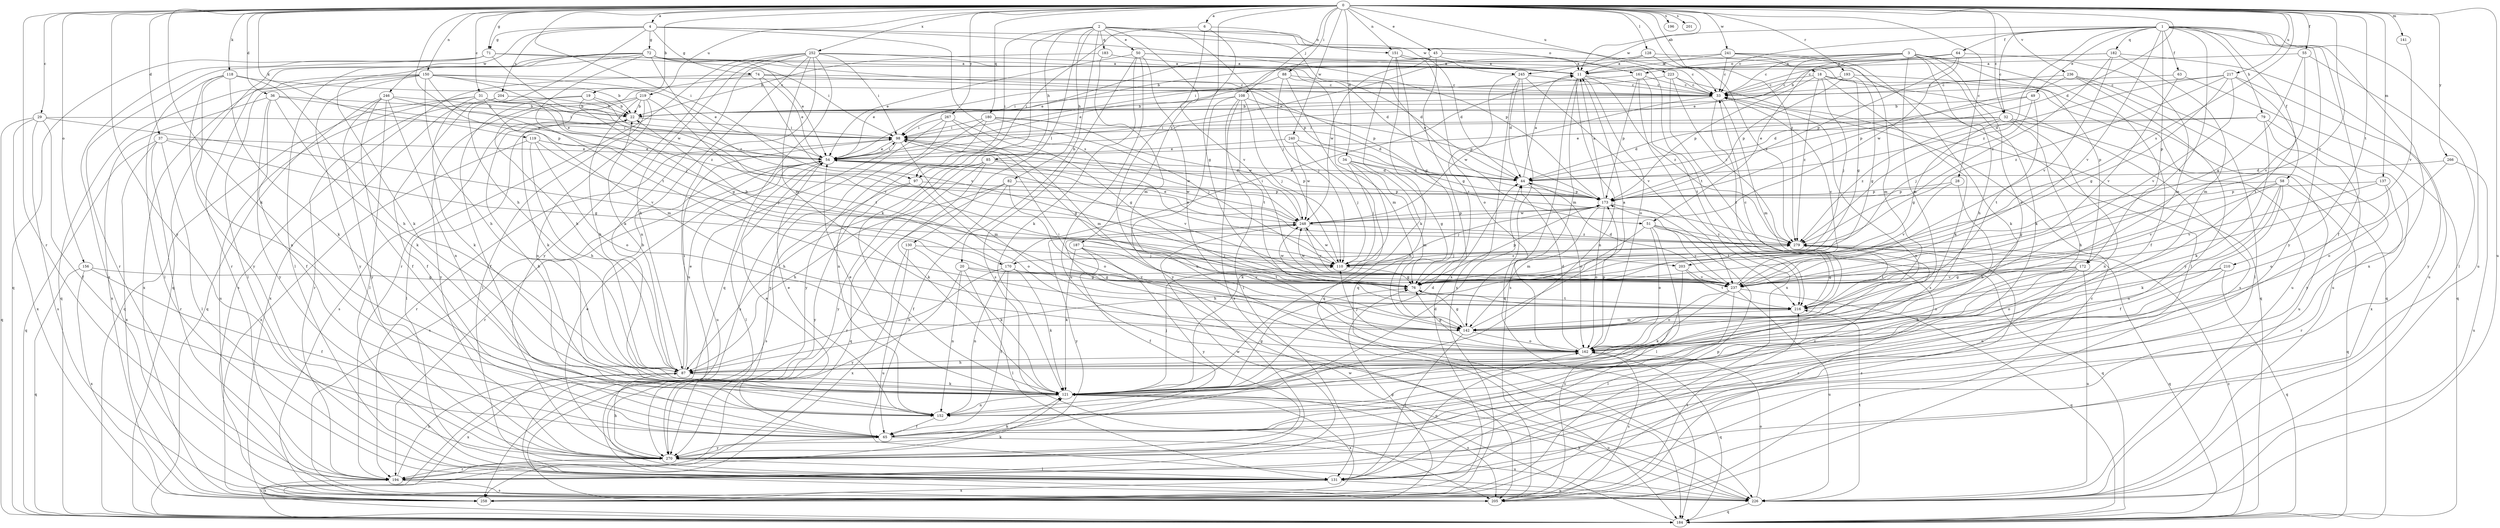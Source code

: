 strict digraph  {
0;
1;
2;
3;
4;
6;
11;
18;
19;
20;
22;
28;
29;
31;
32;
33;
34;
36;
37;
44;
45;
49;
50;
51;
54;
55;
58;
63;
64;
65;
71;
72;
74;
76;
79;
82;
85;
87;
88;
97;
98;
108;
110;
118;
119;
121;
128;
130;
131;
137;
141;
142;
150;
151;
152;
156;
161;
162;
170;
172;
173;
180;
182;
183;
184;
187;
193;
194;
196;
201;
203;
204;
205;
210;
216;
217;
219;
223;
226;
236;
237;
240;
241;
245;
246;
248;
252;
258;
266;
267;
270;
279;
0 -> 4  [label=a];
0 -> 6  [label=a];
0 -> 11  [label=a];
0 -> 18  [label=b];
0 -> 19  [label=b];
0 -> 28  [label=c];
0 -> 29  [label=c];
0 -> 31  [label=c];
0 -> 32  [label=c];
0 -> 34  [label=d];
0 -> 36  [label=d];
0 -> 37  [label=d];
0 -> 44  [label=d];
0 -> 45  [label=e];
0 -> 55  [label=f];
0 -> 71  [label=g];
0 -> 88  [label=i];
0 -> 97  [label=i];
0 -> 108  [label=j];
0 -> 118  [label=k];
0 -> 119  [label=k];
0 -> 121  [label=k];
0 -> 128  [label=l];
0 -> 137  [label=m];
0 -> 141  [label=m];
0 -> 150  [label=n];
0 -> 151  [label=n];
0 -> 156  [label=o];
0 -> 170  [label=p];
0 -> 180  [label=q];
0 -> 187  [label=r];
0 -> 193  [label=r];
0 -> 194  [label=r];
0 -> 196  [label=s];
0 -> 201  [label=s];
0 -> 203  [label=s];
0 -> 210  [label=t];
0 -> 217  [label=u];
0 -> 219  [label=u];
0 -> 223  [label=u];
0 -> 226  [label=u];
0 -> 236  [label=v];
0 -> 237  [label=v];
0 -> 240  [label=w];
0 -> 241  [label=w];
0 -> 252  [label=x];
0 -> 266  [label=y];
0 -> 267  [label=y];
0 -> 270  [label=y];
0 -> 279  [label=z];
1 -> 32  [label=c];
1 -> 33  [label=c];
1 -> 49  [label=e];
1 -> 58  [label=f];
1 -> 63  [label=f];
1 -> 64  [label=f];
1 -> 65  [label=f];
1 -> 79  [label=h];
1 -> 172  [label=p];
1 -> 182  [label=q];
1 -> 216  [label=t];
1 -> 226  [label=u];
1 -> 237  [label=v];
1 -> 245  [label=w];
1 -> 258  [label=x];
1 -> 270  [label=y];
1 -> 279  [label=z];
2 -> 20  [label=b];
2 -> 33  [label=c];
2 -> 50  [label=e];
2 -> 51  [label=e];
2 -> 82  [label=h];
2 -> 85  [label=h];
2 -> 97  [label=i];
2 -> 110  [label=j];
2 -> 121  [label=k];
2 -> 130  [label=l];
2 -> 161  [label=o];
2 -> 183  [label=q];
2 -> 237  [label=v];
3 -> 22  [label=b];
3 -> 33  [label=c];
3 -> 51  [label=e];
3 -> 54  [label=e];
3 -> 65  [label=f];
3 -> 87  [label=h];
3 -> 121  [label=k];
3 -> 142  [label=m];
3 -> 161  [label=o];
3 -> 162  [label=o];
3 -> 172  [label=p];
4 -> 71  [label=g];
4 -> 72  [label=g];
4 -> 74  [label=g];
4 -> 87  [label=h];
4 -> 173  [label=p];
4 -> 203  [label=s];
4 -> 204  [label=s];
4 -> 245  [label=w];
4 -> 246  [label=w];
6 -> 76  [label=g];
6 -> 97  [label=i];
6 -> 151  [label=n];
6 -> 226  [label=u];
11 -> 33  [label=c];
11 -> 142  [label=m];
11 -> 152  [label=n];
11 -> 162  [label=o];
11 -> 205  [label=s];
11 -> 279  [label=z];
18 -> 33  [label=c];
18 -> 110  [label=j];
18 -> 121  [label=k];
18 -> 173  [label=p];
18 -> 205  [label=s];
18 -> 226  [label=u];
18 -> 279  [label=z];
19 -> 22  [label=b];
19 -> 65  [label=f];
19 -> 76  [label=g];
19 -> 237  [label=v];
19 -> 258  [label=x];
20 -> 76  [label=g];
20 -> 131  [label=l];
20 -> 152  [label=n];
20 -> 237  [label=v];
20 -> 270  [label=y];
22 -> 98  [label=i];
22 -> 131  [label=l];
22 -> 205  [label=s];
28 -> 87  [label=h];
28 -> 173  [label=p];
28 -> 237  [label=v];
29 -> 65  [label=f];
29 -> 98  [label=i];
29 -> 184  [label=q];
29 -> 205  [label=s];
29 -> 237  [label=v];
29 -> 258  [label=x];
31 -> 22  [label=b];
31 -> 54  [label=e];
31 -> 98  [label=i];
31 -> 121  [label=k];
31 -> 142  [label=m];
31 -> 184  [label=q];
31 -> 226  [label=u];
32 -> 44  [label=d];
32 -> 76  [label=g];
32 -> 87  [label=h];
32 -> 98  [label=i];
32 -> 152  [label=n];
32 -> 226  [label=u];
32 -> 279  [label=z];
33 -> 22  [label=b];
33 -> 142  [label=m];
33 -> 152  [label=n];
33 -> 216  [label=t];
33 -> 248  [label=w];
34 -> 44  [label=d];
34 -> 76  [label=g];
34 -> 110  [label=j];
34 -> 121  [label=k];
34 -> 142  [label=m];
36 -> 22  [label=b];
36 -> 54  [label=e];
36 -> 65  [label=f];
36 -> 121  [label=k];
36 -> 258  [label=x];
36 -> 270  [label=y];
37 -> 54  [label=e];
37 -> 76  [label=g];
37 -> 131  [label=l];
37 -> 184  [label=q];
37 -> 194  [label=r];
37 -> 258  [label=x];
44 -> 11  [label=a];
44 -> 162  [label=o];
44 -> 173  [label=p];
45 -> 11  [label=a];
45 -> 54  [label=e];
45 -> 216  [label=t];
45 -> 248  [label=w];
45 -> 258  [label=x];
49 -> 22  [label=b];
49 -> 44  [label=d];
49 -> 110  [label=j];
49 -> 216  [label=t];
50 -> 11  [label=a];
50 -> 33  [label=c];
50 -> 54  [label=e];
50 -> 121  [label=k];
50 -> 162  [label=o];
50 -> 205  [label=s];
50 -> 226  [label=u];
51 -> 87  [label=h];
51 -> 131  [label=l];
51 -> 162  [label=o];
51 -> 184  [label=q];
51 -> 237  [label=v];
51 -> 279  [label=z];
54 -> 44  [label=d];
54 -> 98  [label=i];
54 -> 131  [label=l];
54 -> 173  [label=p];
54 -> 194  [label=r];
54 -> 205  [label=s];
54 -> 237  [label=v];
55 -> 11  [label=a];
55 -> 76  [label=g];
55 -> 131  [label=l];
55 -> 237  [label=v];
58 -> 65  [label=f];
58 -> 76  [label=g];
58 -> 121  [label=k];
58 -> 152  [label=n];
58 -> 173  [label=p];
58 -> 184  [label=q];
58 -> 237  [label=v];
63 -> 33  [label=c];
63 -> 184  [label=q];
63 -> 237  [label=v];
64 -> 11  [label=a];
64 -> 22  [label=b];
64 -> 142  [label=m];
64 -> 173  [label=p];
64 -> 248  [label=w];
65 -> 44  [label=d];
65 -> 54  [label=e];
65 -> 226  [label=u];
65 -> 270  [label=y];
65 -> 279  [label=z];
71 -> 11  [label=a];
71 -> 98  [label=i];
71 -> 184  [label=q];
71 -> 194  [label=r];
71 -> 205  [label=s];
71 -> 248  [label=w];
72 -> 11  [label=a];
72 -> 44  [label=d];
72 -> 54  [label=e];
72 -> 121  [label=k];
72 -> 131  [label=l];
72 -> 173  [label=p];
72 -> 184  [label=q];
72 -> 194  [label=r];
72 -> 216  [label=t];
72 -> 279  [label=z];
74 -> 33  [label=c];
74 -> 54  [label=e];
74 -> 87  [label=h];
74 -> 173  [label=p];
74 -> 205  [label=s];
74 -> 237  [label=v];
76 -> 173  [label=p];
76 -> 216  [label=t];
76 -> 248  [label=w];
79 -> 54  [label=e];
79 -> 98  [label=i];
79 -> 121  [label=k];
79 -> 258  [label=x];
79 -> 270  [label=y];
82 -> 65  [label=f];
82 -> 87  [label=h];
82 -> 162  [label=o];
82 -> 173  [label=p];
82 -> 194  [label=r];
85 -> 44  [label=d];
85 -> 87  [label=h];
85 -> 121  [label=k];
85 -> 184  [label=q];
85 -> 248  [label=w];
85 -> 270  [label=y];
87 -> 22  [label=b];
87 -> 54  [label=e];
87 -> 98  [label=i];
87 -> 121  [label=k];
87 -> 258  [label=x];
88 -> 33  [label=c];
88 -> 54  [label=e];
88 -> 110  [label=j];
88 -> 142  [label=m];
88 -> 184  [label=q];
97 -> 162  [label=o];
97 -> 173  [label=p];
97 -> 205  [label=s];
97 -> 270  [label=y];
98 -> 54  [label=e];
98 -> 76  [label=g];
98 -> 142  [label=m];
98 -> 194  [label=r];
98 -> 226  [label=u];
98 -> 248  [label=w];
108 -> 22  [label=b];
108 -> 110  [label=j];
108 -> 131  [label=l];
108 -> 173  [label=p];
108 -> 205  [label=s];
108 -> 216  [label=t];
108 -> 270  [label=y];
110 -> 76  [label=g];
110 -> 248  [label=w];
110 -> 279  [label=z];
118 -> 33  [label=c];
118 -> 87  [label=h];
118 -> 121  [label=k];
118 -> 131  [label=l];
118 -> 152  [label=n];
118 -> 270  [label=y];
119 -> 54  [label=e];
119 -> 87  [label=h];
119 -> 110  [label=j];
119 -> 162  [label=o];
119 -> 258  [label=x];
121 -> 44  [label=d];
121 -> 54  [label=e];
121 -> 76  [label=g];
121 -> 110  [label=j];
121 -> 152  [label=n];
121 -> 205  [label=s];
121 -> 226  [label=u];
121 -> 258  [label=x];
128 -> 11  [label=a];
128 -> 98  [label=i];
128 -> 131  [label=l];
128 -> 279  [label=z];
130 -> 110  [label=j];
130 -> 121  [label=k];
130 -> 226  [label=u];
130 -> 258  [label=x];
131 -> 162  [label=o];
131 -> 226  [label=u];
131 -> 258  [label=x];
137 -> 162  [label=o];
137 -> 173  [label=p];
137 -> 194  [label=r];
137 -> 237  [label=v];
141 -> 237  [label=v];
142 -> 11  [label=a];
142 -> 76  [label=g];
142 -> 98  [label=i];
142 -> 131  [label=l];
142 -> 162  [label=o];
150 -> 22  [label=b];
150 -> 33  [label=c];
150 -> 54  [label=e];
150 -> 87  [label=h];
150 -> 110  [label=j];
150 -> 131  [label=l];
150 -> 184  [label=q];
150 -> 258  [label=x];
150 -> 270  [label=y];
150 -> 279  [label=z];
151 -> 11  [label=a];
151 -> 44  [label=d];
151 -> 76  [label=g];
151 -> 121  [label=k];
151 -> 162  [label=o];
151 -> 184  [label=q];
152 -> 22  [label=b];
152 -> 54  [label=e];
152 -> 65  [label=f];
156 -> 65  [label=f];
156 -> 76  [label=g];
156 -> 184  [label=q];
156 -> 258  [label=x];
161 -> 33  [label=c];
161 -> 54  [label=e];
161 -> 173  [label=p];
161 -> 216  [label=t];
161 -> 258  [label=x];
162 -> 44  [label=d];
162 -> 76  [label=g];
162 -> 87  [label=h];
162 -> 110  [label=j];
162 -> 173  [label=p];
162 -> 184  [label=q];
162 -> 205  [label=s];
170 -> 11  [label=a];
170 -> 22  [label=b];
170 -> 65  [label=f];
170 -> 76  [label=g];
170 -> 87  [label=h];
170 -> 121  [label=k];
170 -> 152  [label=n];
170 -> 237  [label=v];
172 -> 76  [label=g];
172 -> 87  [label=h];
172 -> 162  [label=o];
172 -> 194  [label=r];
172 -> 226  [label=u];
172 -> 237  [label=v];
173 -> 11  [label=a];
173 -> 110  [label=j];
173 -> 142  [label=m];
173 -> 162  [label=o];
173 -> 216  [label=t];
173 -> 248  [label=w];
180 -> 44  [label=d];
180 -> 98  [label=i];
180 -> 110  [label=j];
180 -> 152  [label=n];
180 -> 248  [label=w];
180 -> 270  [label=y];
182 -> 11  [label=a];
182 -> 33  [label=c];
182 -> 142  [label=m];
182 -> 226  [label=u];
182 -> 237  [label=v];
182 -> 279  [label=z];
183 -> 11  [label=a];
183 -> 22  [label=b];
183 -> 142  [label=m];
184 -> 248  [label=w];
184 -> 279  [label=z];
187 -> 65  [label=f];
187 -> 110  [label=j];
187 -> 121  [label=k];
187 -> 216  [label=t];
187 -> 270  [label=y];
193 -> 33  [label=c];
193 -> 76  [label=g];
193 -> 173  [label=p];
193 -> 184  [label=q];
194 -> 87  [label=h];
194 -> 121  [label=k];
194 -> 205  [label=s];
194 -> 248  [label=w];
194 -> 258  [label=x];
203 -> 205  [label=s];
203 -> 216  [label=t];
203 -> 237  [label=v];
204 -> 22  [label=b];
204 -> 65  [label=f];
204 -> 194  [label=r];
205 -> 33  [label=c];
205 -> 216  [label=t];
210 -> 76  [label=g];
210 -> 152  [label=n];
210 -> 162  [label=o];
210 -> 184  [label=q];
216 -> 33  [label=c];
216 -> 142  [label=m];
217 -> 33  [label=c];
217 -> 44  [label=d];
217 -> 76  [label=g];
217 -> 216  [label=t];
217 -> 237  [label=v];
217 -> 270  [label=y];
217 -> 279  [label=z];
219 -> 22  [label=b];
219 -> 87  [label=h];
219 -> 121  [label=k];
219 -> 131  [label=l];
219 -> 152  [label=n];
219 -> 216  [label=t];
219 -> 270  [label=y];
223 -> 33  [label=c];
223 -> 98  [label=i];
223 -> 184  [label=q];
223 -> 205  [label=s];
223 -> 279  [label=z];
226 -> 121  [label=k];
226 -> 162  [label=o];
226 -> 184  [label=q];
226 -> 216  [label=t];
236 -> 33  [label=c];
236 -> 131  [label=l];
236 -> 173  [label=p];
236 -> 226  [label=u];
236 -> 270  [label=y];
237 -> 33  [label=c];
237 -> 44  [label=d];
237 -> 121  [label=k];
237 -> 131  [label=l];
237 -> 162  [label=o];
237 -> 184  [label=q];
237 -> 226  [label=u];
237 -> 248  [label=w];
240 -> 54  [label=e];
240 -> 110  [label=j];
240 -> 248  [label=w];
240 -> 279  [label=z];
241 -> 11  [label=a];
241 -> 33  [label=c];
241 -> 54  [label=e];
241 -> 76  [label=g];
241 -> 121  [label=k];
241 -> 142  [label=m];
245 -> 33  [label=c];
245 -> 44  [label=d];
245 -> 76  [label=g];
245 -> 184  [label=q];
245 -> 237  [label=v];
245 -> 258  [label=x];
246 -> 22  [label=b];
246 -> 65  [label=f];
246 -> 98  [label=i];
246 -> 131  [label=l];
246 -> 152  [label=n];
246 -> 184  [label=q];
246 -> 270  [label=y];
248 -> 54  [label=e];
248 -> 98  [label=i];
248 -> 173  [label=p];
248 -> 237  [label=v];
248 -> 270  [label=y];
248 -> 279  [label=z];
252 -> 11  [label=a];
252 -> 44  [label=d];
252 -> 87  [label=h];
252 -> 98  [label=i];
252 -> 121  [label=k];
252 -> 142  [label=m];
252 -> 152  [label=n];
252 -> 184  [label=q];
252 -> 194  [label=r];
252 -> 226  [label=u];
252 -> 270  [label=y];
258 -> 76  [label=g];
258 -> 173  [label=p];
258 -> 279  [label=z];
266 -> 44  [label=d];
266 -> 162  [label=o];
266 -> 226  [label=u];
267 -> 76  [label=g];
267 -> 98  [label=i];
267 -> 142  [label=m];
267 -> 258  [label=x];
267 -> 270  [label=y];
270 -> 54  [label=e];
270 -> 87  [label=h];
270 -> 121  [label=k];
270 -> 131  [label=l];
270 -> 194  [label=r];
279 -> 110  [label=j];
279 -> 184  [label=q];
279 -> 216  [label=t];
279 -> 170  [label=h];
}
